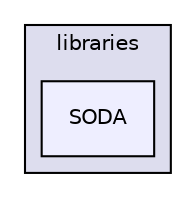 digraph "C:/Users/Peter/Documents/Arduino/libraries/SODA" {
  compound=true
  node [ fontsize="10", fontname="Helvetica"];
  edge [ labelfontsize="10", labelfontname="Helvetica"];
  subgraph clusterdir_0bb2a7a5b945607597fc132fc6bc1944 {
    graph [ bgcolor="#ddddee", pencolor="black", label="libraries" fontname="Helvetica", fontsize="10", URL="dir_0bb2a7a5b945607597fc132fc6bc1944.html"]
  dir_9e0e8a5d30a34a566417a86517c245c1 [shape=box, label="SODA", style="filled", fillcolor="#eeeeff", pencolor="black", URL="dir_9e0e8a5d30a34a566417a86517c245c1.html"];
  }
}
